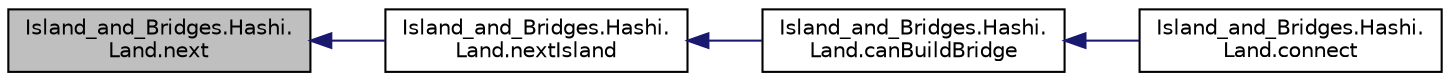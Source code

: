 digraph "Island_and_Bridges.Hashi.Land.next"
{
  edge [fontname="Helvetica",fontsize="10",labelfontname="Helvetica",labelfontsize="10"];
  node [fontname="Helvetica",fontsize="10",shape=record];
  rankdir="LR";
  Node17 [label="Island_and_Bridges.Hashi.\lLand.next",height=0.2,width=0.4,color="black", fillcolor="grey75", style="filled", fontcolor="black"];
  Node17 -> Node18 [dir="back",color="midnightblue",fontsize="10",style="solid",fontname="Helvetica"];
  Node18 [label="Island_and_Bridges.Hashi.\lLand.nextIsland",height=0.2,width=0.4,color="black", fillcolor="white", style="filled",URL="$class_island__and___bridges_1_1_hashi_1_1_land.html#a0a24f0dc5ed35f61803817ae39e274d9"];
  Node18 -> Node19 [dir="back",color="midnightblue",fontsize="10",style="solid",fontname="Helvetica"];
  Node19 [label="Island_and_Bridges.Hashi.\lLand.canBuildBridge",height=0.2,width=0.4,color="black", fillcolor="white", style="filled",URL="$class_island__and___bridges_1_1_hashi_1_1_land.html#a8d37542dbb0c90853d6f2e2b4ddfb63f"];
  Node19 -> Node20 [dir="back",color="midnightblue",fontsize="10",style="solid",fontname="Helvetica"];
  Node20 [label="Island_and_Bridges.Hashi.\lLand.connect",height=0.2,width=0.4,color="black", fillcolor="white", style="filled",URL="$class_island__and___bridges_1_1_hashi_1_1_land.html#a053ead3b743dce070d270efd9ab39de7"];
}
